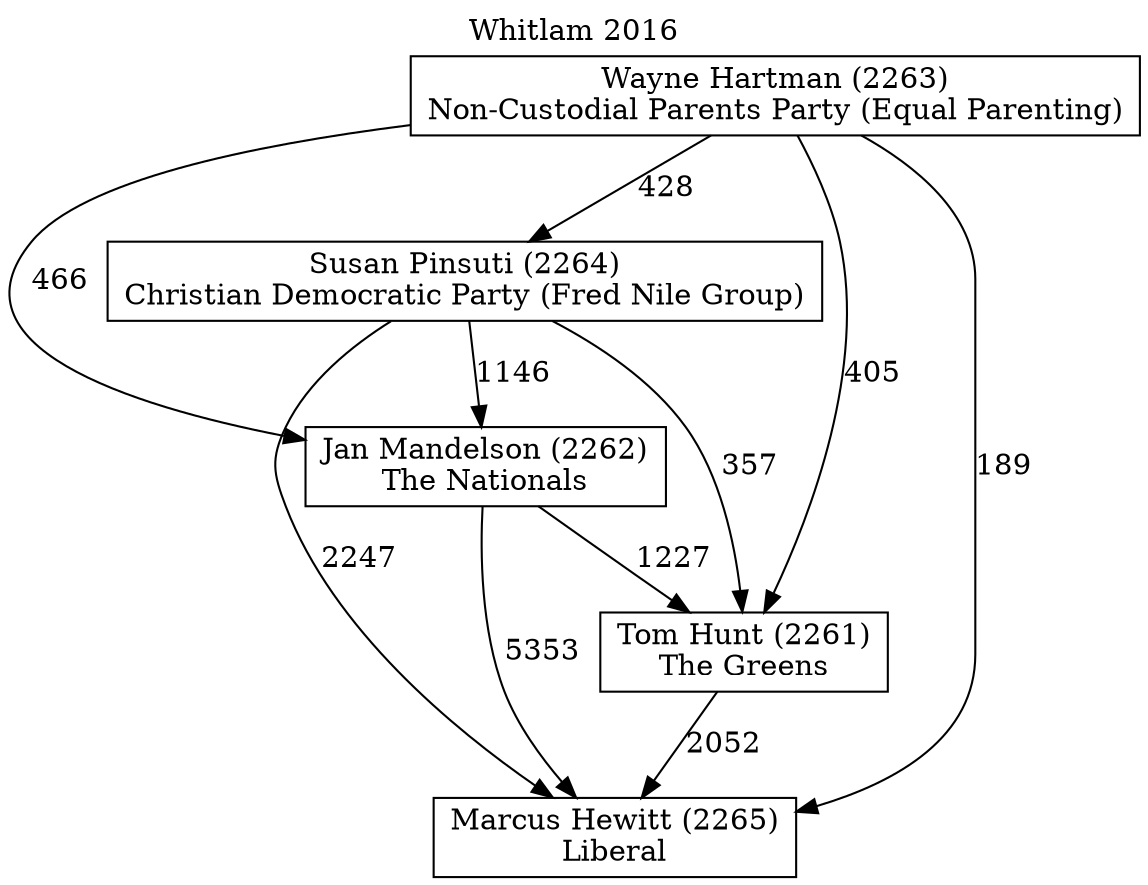 // House preference flow
digraph "Marcus Hewitt (2265)_Whitlam_2016" {
	graph [label="Whitlam 2016" labelloc=t mclimit=10]
	node [shape=box]
	"Marcus Hewitt (2265)" [label="Marcus Hewitt (2265)
Liberal"]
	"Tom Hunt (2261)" [label="Tom Hunt (2261)
The Greens"]
	"Jan Mandelson (2262)" [label="Jan Mandelson (2262)
The Nationals"]
	"Susan Pinsuti (2264)" [label="Susan Pinsuti (2264)
Christian Democratic Party (Fred Nile Group)"]
	"Wayne Hartman (2263)" [label="Wayne Hartman (2263)
Non-Custodial Parents Party (Equal Parenting)"]
	"Tom Hunt (2261)" -> "Marcus Hewitt (2265)" [label=2052]
	"Jan Mandelson (2262)" -> "Tom Hunt (2261)" [label=1227]
	"Susan Pinsuti (2264)" -> "Jan Mandelson (2262)" [label=1146]
	"Wayne Hartman (2263)" -> "Susan Pinsuti (2264)" [label=428]
	"Jan Mandelson (2262)" -> "Marcus Hewitt (2265)" [label=5353]
	"Susan Pinsuti (2264)" -> "Marcus Hewitt (2265)" [label=2247]
	"Wayne Hartman (2263)" -> "Marcus Hewitt (2265)" [label=189]
	"Wayne Hartman (2263)" -> "Jan Mandelson (2262)" [label=466]
	"Susan Pinsuti (2264)" -> "Tom Hunt (2261)" [label=357]
	"Wayne Hartman (2263)" -> "Tom Hunt (2261)" [label=405]
}
